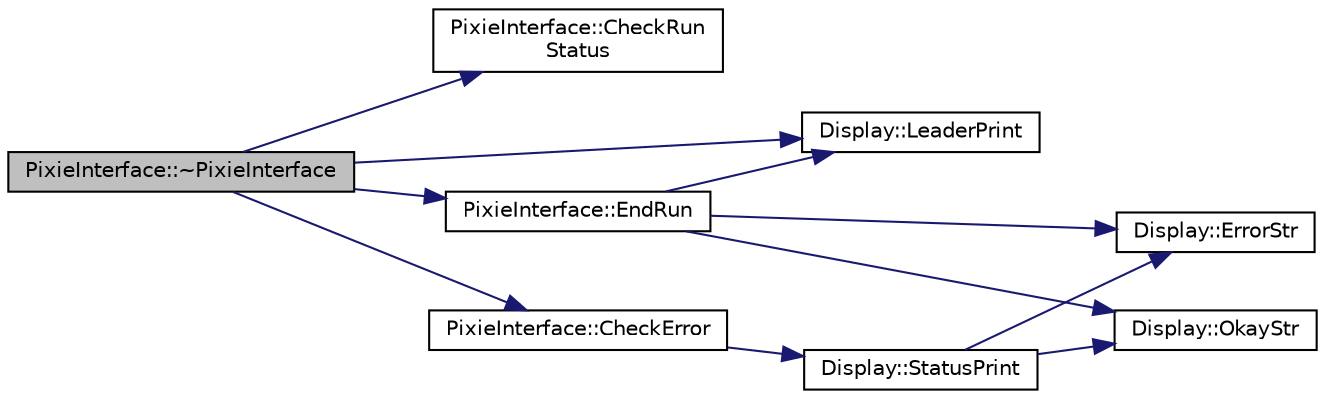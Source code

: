 digraph "PixieInterface::~PixieInterface"
{
  edge [fontname="Helvetica",fontsize="10",labelfontname="Helvetica",labelfontsize="10"];
  node [fontname="Helvetica",fontsize="10",shape=record];
  rankdir="LR";
  Node1 [label="PixieInterface::~PixieInterface",height=0.2,width=0.4,color="black", fillcolor="grey75", style="filled", fontcolor="black"];
  Node1 -> Node2 [color="midnightblue",fontsize="10",style="solid",fontname="Helvetica"];
  Node2 [label="PixieInterface::CheckRun\lStatus",height=0.2,width=0.4,color="black", fillcolor="white", style="filled",URL="$d9/dc6/class_pixie_interface.html#ac3107015236ddf3ecb0536a5da92fed9"];
  Node1 -> Node3 [color="midnightblue",fontsize="10",style="solid",fontname="Helvetica"];
  Node3 [label="PixieInterface::EndRun",height=0.2,width=0.4,color="black", fillcolor="white", style="filled",URL="$d9/dc6/class_pixie_interface.html#a835561dc9e2ac27d045dcf1cd043fc9f"];
  Node3 -> Node4 [color="midnightblue",fontsize="10",style="solid",fontname="Helvetica"];
  Node4 [label="Display::LeaderPrint",height=0.2,width=0.4,color="black", fillcolor="white", style="filled",URL="$da/d6a/namespace_display.html#ae1b6ae7834913dfdef71ad859e261c55"];
  Node3 -> Node5 [color="midnightblue",fontsize="10",style="solid",fontname="Helvetica"];
  Node5 [label="Display::ErrorStr",height=0.2,width=0.4,color="black", fillcolor="white", style="filled",URL="$da/d6a/namespace_display.html#a762315ce58efcb1203edfcb74158f59b"];
  Node3 -> Node6 [color="midnightblue",fontsize="10",style="solid",fontname="Helvetica"];
  Node6 [label="Display::OkayStr",height=0.2,width=0.4,color="black", fillcolor="white", style="filled",URL="$da/d6a/namespace_display.html#a959223815cca12935461ff196af53168"];
  Node1 -> Node4 [color="midnightblue",fontsize="10",style="solid",fontname="Helvetica"];
  Node1 -> Node7 [color="midnightblue",fontsize="10",style="solid",fontname="Helvetica"];
  Node7 [label="PixieInterface::CheckError",height=0.2,width=0.4,color="black", fillcolor="white", style="filled",URL="$d9/dc6/class_pixie_interface.html#a41e2b9bfda66a5ba3b89aabd11ec5b48"];
  Node7 -> Node8 [color="midnightblue",fontsize="10",style="solid",fontname="Helvetica"];
  Node8 [label="Display::StatusPrint",height=0.2,width=0.4,color="black", fillcolor="white", style="filled",URL="$da/d6a/namespace_display.html#ad59fed09552cdea4f78fea07f06d7a4e"];
  Node8 -> Node5 [color="midnightblue",fontsize="10",style="solid",fontname="Helvetica"];
  Node8 -> Node6 [color="midnightblue",fontsize="10",style="solid",fontname="Helvetica"];
}

